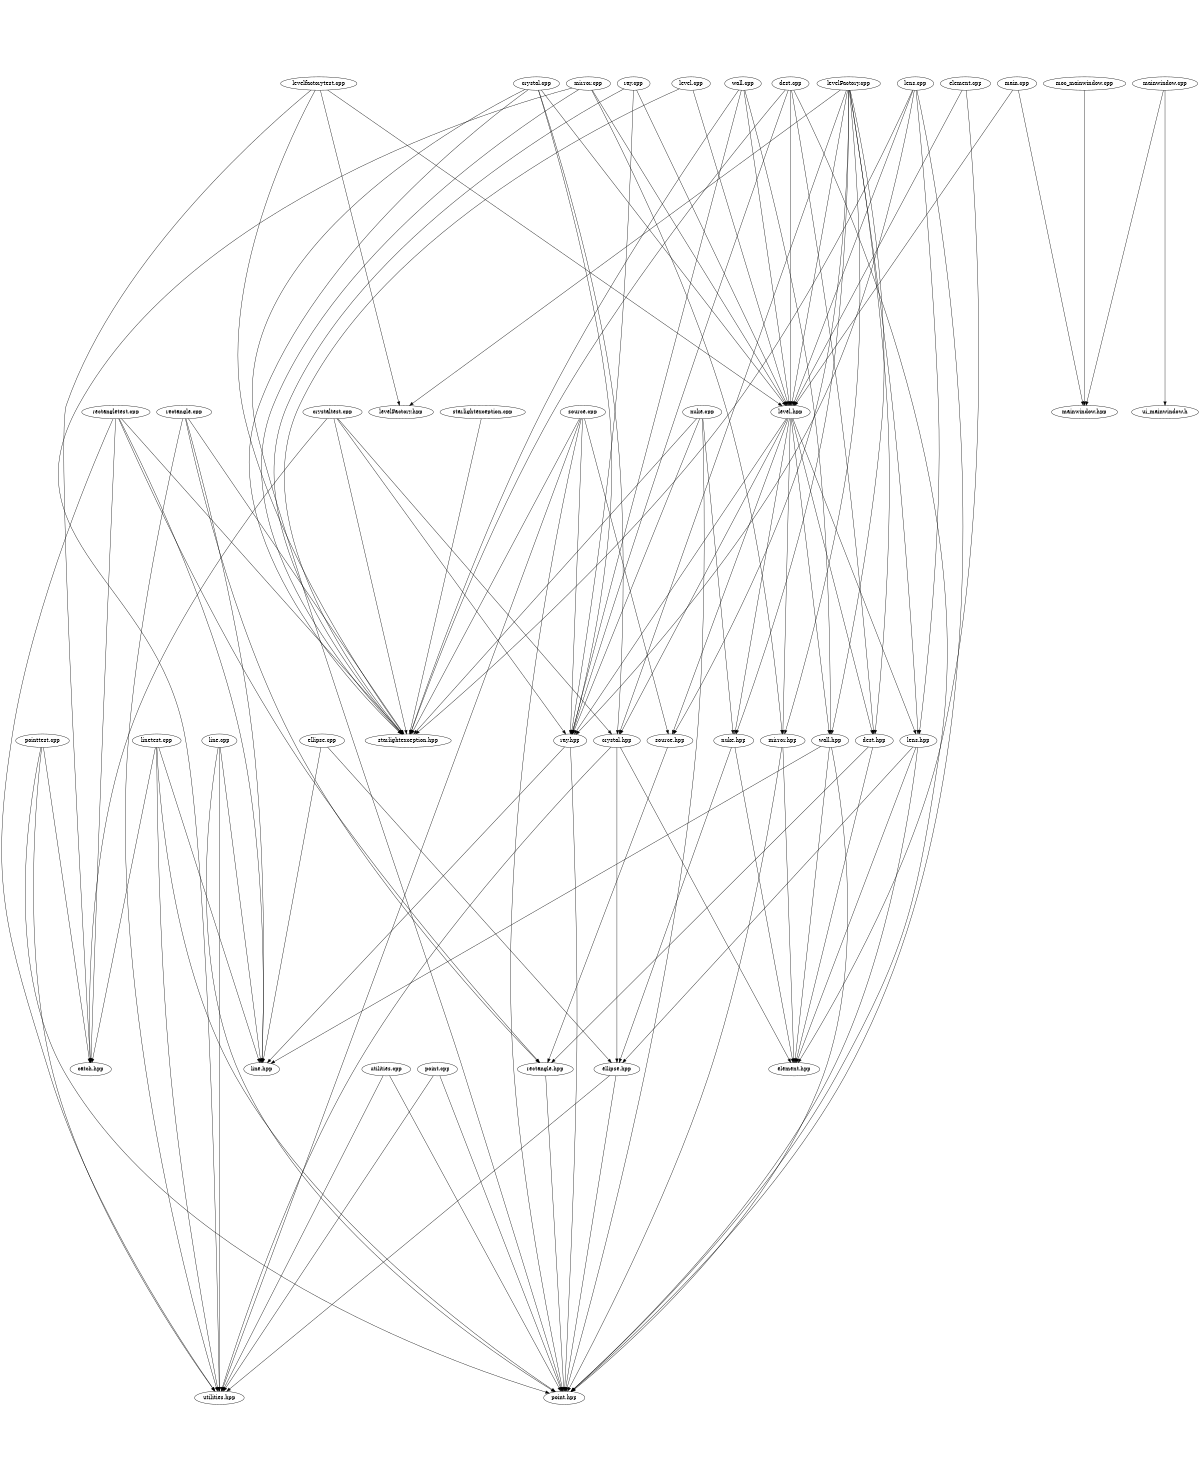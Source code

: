 digraph "source tree" {
    overlap=scale;
    size="8,10";
    ratio="fill";
    fontsize="16";
    fontname="Helvetica";
	clusterrank="local";
	"rectangle.cpp" -> "utilities.hpp"
	"source.cpp" -> "utilities.hpp"
	"dest.cpp" -> "starlightexception.hpp"
	"pointtest.cpp" -> "catch.hpp"
	"levelFactory.cpp" -> "mirror.hpp"
	"levelFactory.cpp" -> "lens.hpp"
	"nuke.cpp" -> "nuke.hpp"
	"source.cpp" -> "source.hpp"
	"linetest.cpp" -> "catch.hpp"
	"levelfactorytest.cpp" -> "levelFactory.hpp"
	"rectangle.cpp" -> "line.hpp"
	"levelFactory.cpp" -> "levelFactory.hpp"
	"source.cpp" -> "starlightexception.hpp"
	"wall.hpp" -> "line.hpp"
	"pointtest.cpp" -> "point.hpp"
	"crystal.cpp" -> "point.hpp"
	"dest.hpp" -> "rectangle.hpp"
	"utilities.cpp" -> "utilities.hpp"
	"mirror.cpp" -> "level.hpp"
	"level.hpp" -> "ray.hpp"
	"main.cpp" -> "level.hpp"
	"ray.cpp" -> "ray.hpp"
	"crystal.hpp" -> "element.hpp"
	"lens.hpp" -> "point.hpp"
	"linetest.cpp" -> "utilities.hpp"
	"mirror.cpp" -> "mirror.hpp"
	"lens.cpp" -> "lens.hpp"
	"wall.cpp" -> "ray.hpp"
	"rectangletest.cpp" -> "line.hpp"
	"levelFactory.cpp" -> "source.hpp"
	"mainwindow.cpp" -> "ui_mainwindow.h"
	"main.cpp" -> "mainwindow.hpp"
	"crystal.hpp" -> "utilities.hpp"
	"level.hpp" -> "source.hpp"
	"level.hpp" -> "wall.hpp"
	"dest.hpp" -> "element.hpp"
	"linetest.cpp" -> "line.hpp"
	"crystal.cpp" -> "level.hpp"
	"levelFactory.cpp" -> "crystal.hpp"
	"lens.cpp" -> "level.hpp"
	"source.cpp" -> "point.hpp"
	"levelfactorytest.cpp" -> "starlightexception.hpp"
	"ellipse.hpp" -> "point.hpp"
	"level.cpp" -> "level.hpp"
	"linetest.cpp" -> "point.hpp"
	"nuke.cpp" -> "starlightexception.hpp"
	"lens.cpp" -> "ray.hpp"
	"line.cpp" -> "line.hpp"
	"nuke.cpp" -> "point.hpp"
	"nuke.cpp" -> "ray.hpp"
	"rectangle.hpp" -> "point.hpp"
	"wall.hpp" -> "element.hpp"
	"level.cpp" -> "starlightexception.hpp"
	"starlightexception.cpp" -> "starlightexception.hpp"
	"level.hpp" -> "nuke.hpp"
	"dest.cpp" -> "dest.hpp"
	"lens.hpp" -> "ellipse.hpp"
	"level.hpp" -> "dest.hpp"
	"dest.cpp" -> "ray.hpp"
	"crystal.hpp" -> "ellipse.hpp"
	"rectangle.cpp" -> "rectangle.hpp"
	"lens.cpp" -> "starlightexception.hpp"
	"wall.cpp" -> "wall.hpp"
	"nuke.hpp" -> "element.hpp"
	"ellipse.cpp" -> "line.hpp"
	"level.hpp" -> "lens.hpp"
	"crystal.cpp" -> "ray.hpp"
	"levelFactory.cpp" -> "dest.hpp"
	"moc_mainwindow.cpp" -> "mainwindow.hpp"
	"crystal.cpp" -> "starlightexception.hpp"
	"utilities.cpp" -> "point.hpp"
	"crystaltest.cpp" -> "catch.hpp"
	"lens.hpp" -> "element.hpp"
	"mirror.cpp" -> "starlightexception.hpp"
	"ellipse.cpp" -> "ellipse.hpp"
	"ellipse.hpp" -> "utilities.hpp"
	"levelfactorytest.cpp" -> "level.hpp"
	"element.cpp" -> "element.hpp"
	"mirror.hpp" -> "point.hpp"
	"element.cpp" -> "level.hpp"
	"pointtest.cpp" -> "utilities.hpp"
	"levelFactory.cpp" -> "wall.hpp"
	"line.cpp" -> "point.hpp"
	"nuke.hpp" -> "ellipse.hpp"
	"rectangletest.cpp" -> "rectangle.hpp"
	"ray.hpp" -> "line.hpp"
	"wall.cpp" -> "starlightexception.hpp"
	"wall.cpp" -> "level.hpp"
	"rectangletest.cpp" -> "starlightexception.hpp"
	"levelFactory.cpp" -> "nuke.hpp"
	"source.cpp" -> "ray.hpp"
	"rectangletest.cpp" -> "utilities.hpp"
	"rectangletest.cpp" -> "catch.hpp"
	"ray.cpp" -> "level.hpp"
	"mainwindow.cpp" -> "mainwindow.hpp"
	"crystal.cpp" -> "crystal.hpp"
	"levelFactory.cpp" -> "level.hpp"
	"dest.cpp" -> "level.hpp"
	"crystaltest.cpp" -> "starlightexception.hpp"
	"mirror.cpp" -> "utilities.hpp"
	"rectangle.cpp" -> "starlightexception.hpp"
	"ray.cpp" -> "starlightexception.hpp"
	"point.cpp" -> "point.hpp"
	"levelfactorytest.cpp" -> "catch.hpp"
	"wall.hpp" -> "point.hpp"
	"crystaltest.cpp" -> "crystal.hpp"
	"ray.hpp" -> "point.hpp"
	"line.cpp" -> "utilities.hpp"
	"point.cpp" -> "utilities.hpp"
	"level.hpp" -> "mirror.hpp"
	"lens.cpp" -> "point.hpp"
	"level.hpp" -> "crystal.hpp"
	"mirror.hpp" -> "element.hpp"
	"dest.cpp" -> "point.hpp"
	"crystaltest.cpp" -> "ray.hpp"
	"source.hpp" -> "rectangle.hpp"
}
